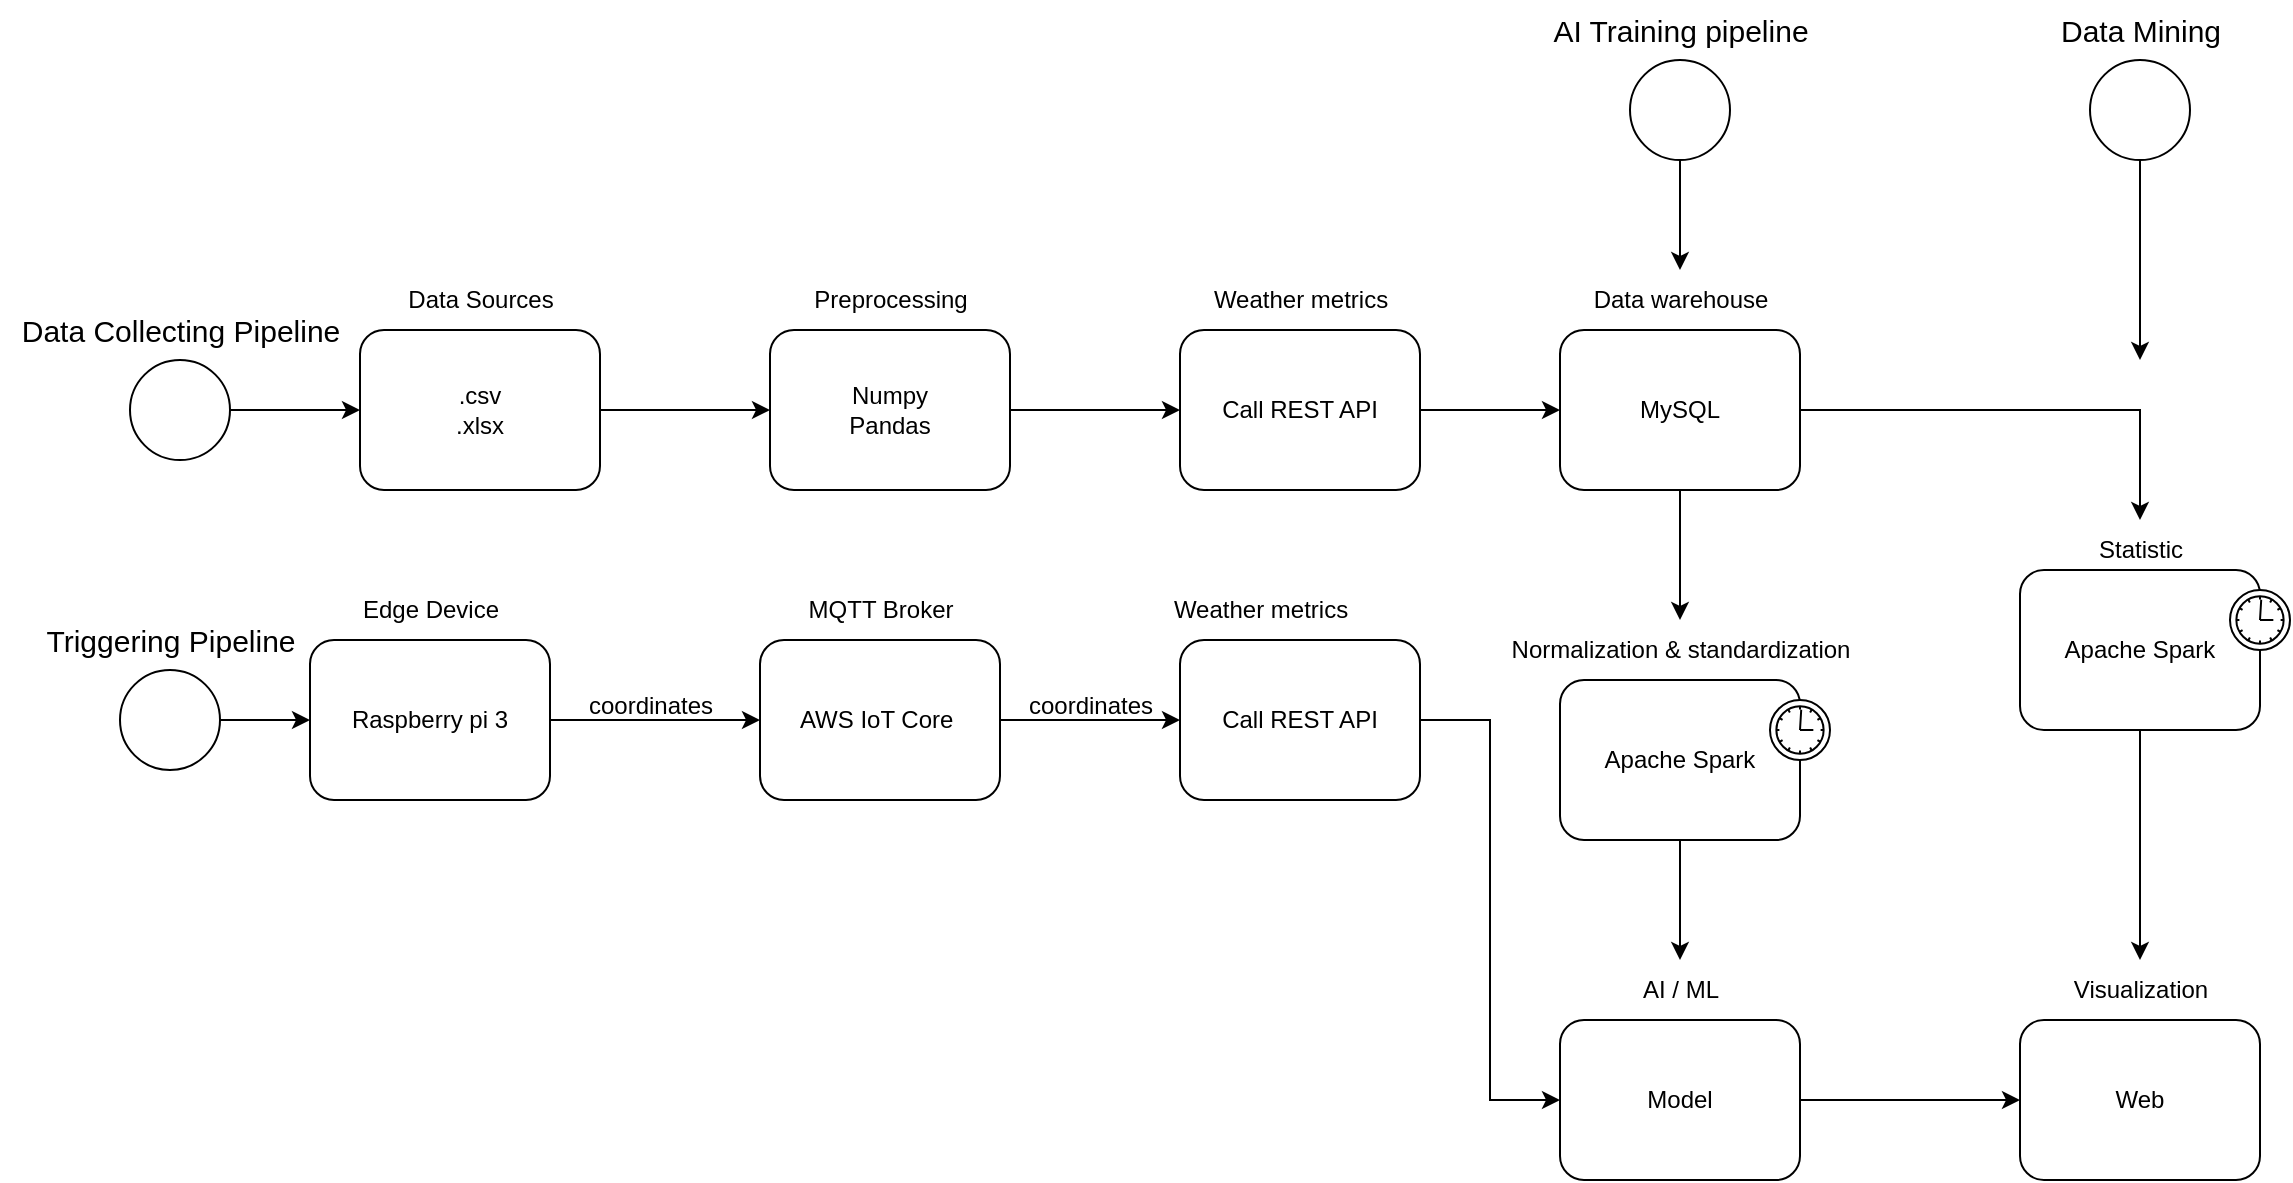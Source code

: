 <mxfile version="24.0.4" type="device">
  <diagram name="Page-1" id="2a216829-ef6e-dabb-86c1-c78162f3ba2b">
    <mxGraphModel dx="1364" dy="843" grid="1" gridSize="10" guides="1" tooltips="1" connect="1" arrows="1" fold="1" page="1" pageScale="1" pageWidth="850" pageHeight="1100" background="none" math="0" shadow="0">
      <root>
        <mxCell id="0" />
        <mxCell id="1" parent="0" />
        <mxCell id="743RhM92W-YSGagM0oRr-1" value="" style="shape=mxgraph.bpmn.shape;html=1;verticalLabelPosition=bottom;labelBackgroundColor=#ffffff;verticalAlign=top;perimeter=ellipsePerimeter;outline=standard;symbol=general;" parent="1" vertex="1">
          <mxGeometry x="497" y="780" width="50" height="50" as="geometry" />
        </mxCell>
        <mxCell id="743RhM92W-YSGagM0oRr-2" value=".csv&lt;br&gt;.xlsx" style="shape=ext;rounded=1;html=1;whiteSpace=wrap;" parent="1" vertex="1">
          <mxGeometry x="612" y="765" width="120" height="80" as="geometry" />
        </mxCell>
        <mxCell id="743RhM92W-YSGagM0oRr-3" value="Numpy&lt;br&gt;Pandas" style="shape=ext;rounded=1;html=1;whiteSpace=wrap;" parent="1" vertex="1">
          <mxGeometry x="817" y="765" width="120" height="80" as="geometry" />
        </mxCell>
        <mxCell id="743RhM92W-YSGagM0oRr-6" style="edgeStyle=orthogonalEdgeStyle;rounded=0;html=1;jettySize=auto;orthogonalLoop=1;" parent="1" source="743RhM92W-YSGagM0oRr-1" target="743RhM92W-YSGagM0oRr-2" edge="1">
          <mxGeometry relative="1" as="geometry" />
        </mxCell>
        <mxCell id="743RhM92W-YSGagM0oRr-9" style="edgeStyle=orthogonalEdgeStyle;rounded=0;html=1;jettySize=auto;orthogonalLoop=1;" parent="1" source="743RhM92W-YSGagM0oRr-2" target="743RhM92W-YSGagM0oRr-3" edge="1">
          <mxGeometry relative="1" as="geometry" />
        </mxCell>
        <mxCell id="743RhM92W-YSGagM0oRr-10" value="MySQL" style="shape=ext;rounded=1;html=1;whiteSpace=wrap;" parent="1" vertex="1">
          <mxGeometry x="1212" y="765" width="120" height="80" as="geometry" />
        </mxCell>
        <mxCell id="743RhM92W-YSGagM0oRr-11" value="Apache Spark" style="html=1;whiteSpace=wrap;rounded=1;" parent="1" vertex="1">
          <mxGeometry x="1212" y="940" width="120" height="80" as="geometry" />
        </mxCell>
        <mxCell id="743RhM92W-YSGagM0oRr-12" value="" style="shape=mxgraph.bpmn.timer_start;perimeter=ellipsePerimeter;html=1;labelPosition=right;labelBackgroundColor=#ffffff;align=left;" parent="743RhM92W-YSGagM0oRr-11" vertex="1">
          <mxGeometry x="1" width="30" height="30" relative="1" as="geometry">
            <mxPoint x="-15" y="10" as="offset" />
          </mxGeometry>
        </mxCell>
        <mxCell id="743RhM92W-YSGagM0oRr-13" style="edgeStyle=orthogonalEdgeStyle;rounded=0;html=1;jettySize=auto;orthogonalLoop=1;entryX=0;entryY=0.5;entryDx=0;entryDy=0;exitX=1;exitY=0.5;exitDx=0;exitDy=0;" parent="1" source="743RhM92W-YSGagM0oRr-3" target="743RhM92W-YSGagM0oRr-15" edge="1">
          <mxGeometry relative="1" as="geometry">
            <mxPoint x="777" y="815" as="sourcePoint" />
            <mxPoint x="827" y="815" as="targetPoint" />
          </mxGeometry>
        </mxCell>
        <mxCell id="743RhM92W-YSGagM0oRr-14" style="edgeStyle=orthogonalEdgeStyle;rounded=0;html=1;jettySize=auto;orthogonalLoop=1;exitX=0.5;exitY=1;exitDx=0;exitDy=0;" parent="1" source="743RhM92W-YSGagM0oRr-10" target="743RhM92W-YSGagM0oRr-21" edge="1">
          <mxGeometry relative="1" as="geometry">
            <mxPoint x="1132" y="815" as="sourcePoint" />
            <mxPoint x="1222" y="815" as="targetPoint" />
          </mxGeometry>
        </mxCell>
        <mxCell id="743RhM92W-YSGagM0oRr-15" value="Call REST API" style="shape=ext;rounded=1;html=1;whiteSpace=wrap;" parent="1" vertex="1">
          <mxGeometry x="1022" y="765" width="120" height="80" as="geometry" />
        </mxCell>
        <mxCell id="743RhM92W-YSGagM0oRr-16" style="edgeStyle=orthogonalEdgeStyle;rounded=0;html=1;jettySize=auto;orthogonalLoop=1;entryX=0;entryY=0.5;entryDx=0;entryDy=0;exitX=1;exitY=0.5;exitDx=0;exitDy=0;" parent="1" source="743RhM92W-YSGagM0oRr-15" target="743RhM92W-YSGagM0oRr-10" edge="1">
          <mxGeometry relative="1" as="geometry">
            <mxPoint x="1307" y="855" as="sourcePoint" />
            <mxPoint x="1307" y="910" as="targetPoint" />
          </mxGeometry>
        </mxCell>
        <mxCell id="743RhM92W-YSGagM0oRr-17" value="Data Sources" style="text;html=1;align=center;verticalAlign=middle;resizable=0;points=[];autosize=1;strokeColor=none;fillColor=none;" parent="1" vertex="1">
          <mxGeometry x="622" y="735" width="100" height="30" as="geometry" />
        </mxCell>
        <mxCell id="743RhM92W-YSGagM0oRr-18" value="Preprocessing" style="text;html=1;align=center;verticalAlign=middle;resizable=0;points=[];autosize=1;strokeColor=none;fillColor=none;" parent="1" vertex="1">
          <mxGeometry x="827" y="735" width="100" height="30" as="geometry" />
        </mxCell>
        <mxCell id="743RhM92W-YSGagM0oRr-19" value="Weather metrics" style="text;html=1;align=center;verticalAlign=middle;resizable=0;points=[];autosize=1;strokeColor=none;fillColor=none;" parent="1" vertex="1">
          <mxGeometry x="1027" y="735" width="110" height="30" as="geometry" />
        </mxCell>
        <mxCell id="743RhM92W-YSGagM0oRr-20" value="Data warehouse" style="text;html=1;align=center;verticalAlign=middle;resizable=0;points=[];autosize=1;strokeColor=none;fillColor=none;" parent="1" vertex="1">
          <mxGeometry x="1217" y="735" width="110" height="30" as="geometry" />
        </mxCell>
        <mxCell id="743RhM92W-YSGagM0oRr-21" value="Normalization &amp;amp; standardization" style="text;html=1;align=center;verticalAlign=middle;resizable=0;points=[];autosize=1;strokeColor=none;fillColor=none;" parent="1" vertex="1">
          <mxGeometry x="1177" y="910" width="190" height="30" as="geometry" />
        </mxCell>
        <mxCell id="743RhM92W-YSGagM0oRr-22" value="" style="shape=mxgraph.bpmn.shape;html=1;verticalLabelPosition=bottom;labelBackgroundColor=#ffffff;verticalAlign=top;perimeter=ellipsePerimeter;outline=standard;symbol=general;" parent="1" vertex="1">
          <mxGeometry x="1247" y="630" width="50" height="50" as="geometry" />
        </mxCell>
        <mxCell id="743RhM92W-YSGagM0oRr-23" style="edgeStyle=orthogonalEdgeStyle;rounded=0;html=1;jettySize=auto;orthogonalLoop=1;" parent="1" source="743RhM92W-YSGagM0oRr-22" target="743RhM92W-YSGagM0oRr-20" edge="1">
          <mxGeometry relative="1" as="geometry">
            <mxPoint x="1387" y="615" as="targetPoint" />
          </mxGeometry>
        </mxCell>
        <mxCell id="743RhM92W-YSGagM0oRr-24" value="AI Training pipeline" style="text;html=1;align=center;verticalAlign=middle;resizable=0;points=[];autosize=1;strokeColor=none;fillColor=none;fontSize=15;" parent="1" vertex="1">
          <mxGeometry x="1197" y="600" width="150" height="30" as="geometry" />
        </mxCell>
        <mxCell id="743RhM92W-YSGagM0oRr-25" value="Data Collecting Pipeline" style="text;html=1;align=center;verticalAlign=middle;resizable=0;points=[];autosize=1;strokeColor=none;fillColor=none;fontSize=15;" parent="1" vertex="1">
          <mxGeometry x="432" y="750" width="180" height="30" as="geometry" />
        </mxCell>
        <mxCell id="743RhM92W-YSGagM0oRr-26" value="" style="shape=mxgraph.bpmn.shape;html=1;verticalLabelPosition=bottom;labelBackgroundColor=#ffffff;verticalAlign=top;perimeter=ellipsePerimeter;outline=standard;symbol=general;" parent="1" vertex="1">
          <mxGeometry x="492" y="935" width="50" height="50" as="geometry" />
        </mxCell>
        <mxCell id="743RhM92W-YSGagM0oRr-27" value="Raspberry pi 3" style="shape=ext;rounded=1;html=1;whiteSpace=wrap;" parent="1" vertex="1">
          <mxGeometry x="587" y="920" width="120" height="80" as="geometry" />
        </mxCell>
        <mxCell id="743RhM92W-YSGagM0oRr-28" value="AWS IoT Core&lt;span style=&quot;white-space: pre;&quot;&gt;&#x9;&lt;/span&gt;" style="shape=ext;rounded=1;html=1;whiteSpace=wrap;" parent="1" vertex="1">
          <mxGeometry x="812" y="920" width="120" height="80" as="geometry" />
        </mxCell>
        <mxCell id="743RhM92W-YSGagM0oRr-29" style="edgeStyle=orthogonalEdgeStyle;rounded=0;html=1;jettySize=auto;orthogonalLoop=1;" parent="1" source="743RhM92W-YSGagM0oRr-26" target="743RhM92W-YSGagM0oRr-27" edge="1">
          <mxGeometry relative="1" as="geometry" />
        </mxCell>
        <mxCell id="743RhM92W-YSGagM0oRr-30" style="edgeStyle=orthogonalEdgeStyle;rounded=0;html=1;jettySize=auto;orthogonalLoop=1;" parent="1" source="743RhM92W-YSGagM0oRr-27" target="743RhM92W-YSGagM0oRr-28" edge="1">
          <mxGeometry relative="1" as="geometry" />
        </mxCell>
        <mxCell id="743RhM92W-YSGagM0oRr-31" style="edgeStyle=orthogonalEdgeStyle;rounded=0;html=1;jettySize=auto;orthogonalLoop=1;entryX=0;entryY=0.5;entryDx=0;entryDy=0;exitX=1;exitY=0.5;exitDx=0;exitDy=0;" parent="1" source="743RhM92W-YSGagM0oRr-28" target="743RhM92W-YSGagM0oRr-32" edge="1">
          <mxGeometry relative="1" as="geometry">
            <mxPoint x="772" y="970" as="sourcePoint" />
            <mxPoint x="822" y="970" as="targetPoint" />
          </mxGeometry>
        </mxCell>
        <mxCell id="743RhM92W-YSGagM0oRr-32" value="Call REST API" style="shape=ext;rounded=1;html=1;whiteSpace=wrap;" parent="1" vertex="1">
          <mxGeometry x="1022" y="920" width="120" height="80" as="geometry" />
        </mxCell>
        <mxCell id="743RhM92W-YSGagM0oRr-33" value="Edge Device" style="text;html=1;align=center;verticalAlign=middle;resizable=0;points=[];autosize=1;strokeColor=none;fillColor=none;" parent="1" vertex="1">
          <mxGeometry x="602" y="890" width="90" height="30" as="geometry" />
        </mxCell>
        <mxCell id="743RhM92W-YSGagM0oRr-34" value="MQTT Broker" style="text;html=1;align=center;verticalAlign=middle;resizable=0;points=[];autosize=1;strokeColor=none;fillColor=none;" parent="1" vertex="1">
          <mxGeometry x="822" y="890" width="100" height="30" as="geometry" />
        </mxCell>
        <mxCell id="743RhM92W-YSGagM0oRr-35" value="Weather metrics" style="text;html=1;align=center;verticalAlign=middle;resizable=0;points=[];autosize=1;strokeColor=none;fillColor=none;" parent="1" vertex="1">
          <mxGeometry x="1007" y="890" width="110" height="30" as="geometry" />
        </mxCell>
        <mxCell id="743RhM92W-YSGagM0oRr-36" value="Triggering Pipeline" style="text;html=1;align=center;verticalAlign=middle;resizable=0;points=[];autosize=1;strokeColor=none;fillColor=none;fontSize=15;" parent="1" vertex="1">
          <mxGeometry x="442" y="905" width="150" height="30" as="geometry" />
        </mxCell>
        <mxCell id="743RhM92W-YSGagM0oRr-37" value="Model" style="shape=ext;rounded=1;html=1;whiteSpace=wrap;" parent="1" vertex="1">
          <mxGeometry x="1212" y="1110" width="120" height="80" as="geometry" />
        </mxCell>
        <mxCell id="743RhM92W-YSGagM0oRr-38" value="AI / ML" style="text;html=1;align=center;verticalAlign=middle;resizable=0;points=[];autosize=1;strokeColor=none;fillColor=none;" parent="1" vertex="1">
          <mxGeometry x="1242" y="1080" width="60" height="30" as="geometry" />
        </mxCell>
        <mxCell id="743RhM92W-YSGagM0oRr-39" style="edgeStyle=orthogonalEdgeStyle;rounded=0;html=1;jettySize=auto;orthogonalLoop=1;exitX=0.5;exitY=1;exitDx=0;exitDy=0;" parent="1" source="743RhM92W-YSGagM0oRr-11" target="743RhM92W-YSGagM0oRr-38" edge="1">
          <mxGeometry relative="1" as="geometry">
            <mxPoint x="1282" y="855" as="sourcePoint" />
            <mxPoint x="1282" y="920" as="targetPoint" />
          </mxGeometry>
        </mxCell>
        <mxCell id="743RhM92W-YSGagM0oRr-40" style="edgeStyle=orthogonalEdgeStyle;rounded=0;html=1;jettySize=auto;orthogonalLoop=1;exitX=1;exitY=0.5;exitDx=0;exitDy=0;entryX=0;entryY=0.5;entryDx=0;entryDy=0;" parent="1" source="743RhM92W-YSGagM0oRr-32" target="743RhM92W-YSGagM0oRr-37" edge="1">
          <mxGeometry relative="1" as="geometry">
            <mxPoint x="1282" y="1030" as="sourcePoint" />
            <mxPoint x="1282" y="1090" as="targetPoint" />
          </mxGeometry>
        </mxCell>
        <mxCell id="743RhM92W-YSGagM0oRr-41" value="Apache Spark" style="html=1;whiteSpace=wrap;rounded=1;" parent="1" vertex="1">
          <mxGeometry x="1442" y="885" width="120" height="80" as="geometry" />
        </mxCell>
        <mxCell id="743RhM92W-YSGagM0oRr-42" value="" style="shape=mxgraph.bpmn.timer_start;perimeter=ellipsePerimeter;html=1;labelPosition=right;labelBackgroundColor=#ffffff;align=left;" parent="743RhM92W-YSGagM0oRr-41" vertex="1">
          <mxGeometry x="1" width="30" height="30" relative="1" as="geometry">
            <mxPoint x="-15" y="10" as="offset" />
          </mxGeometry>
        </mxCell>
        <mxCell id="743RhM92W-YSGagM0oRr-43" style="edgeStyle=orthogonalEdgeStyle;rounded=0;html=1;jettySize=auto;orthogonalLoop=1;exitX=1;exitY=0.5;exitDx=0;exitDy=0;" parent="1" source="743RhM92W-YSGagM0oRr-10" target="743RhM92W-YSGagM0oRr-44" edge="1">
          <mxGeometry relative="1" as="geometry">
            <mxPoint x="1137" y="815" as="sourcePoint" />
            <mxPoint x="1507" y="830" as="targetPoint" />
          </mxGeometry>
        </mxCell>
        <mxCell id="743RhM92W-YSGagM0oRr-44" value="Statistic" style="text;html=1;align=center;verticalAlign=middle;resizable=0;points=[];autosize=1;strokeColor=none;fillColor=none;" parent="1" vertex="1">
          <mxGeometry x="1467" y="860" width="70" height="30" as="geometry" />
        </mxCell>
        <mxCell id="743RhM92W-YSGagM0oRr-45" value="coordinates" style="text;html=1;align=center;verticalAlign=middle;resizable=0;points=[];autosize=1;strokeColor=none;fillColor=none;" parent="1" vertex="1">
          <mxGeometry x="712" y="938" width="90" height="30" as="geometry" />
        </mxCell>
        <mxCell id="743RhM92W-YSGagM0oRr-46" value="coordinates" style="text;html=1;align=center;verticalAlign=middle;resizable=0;points=[];autosize=1;strokeColor=none;fillColor=none;" parent="1" vertex="1">
          <mxGeometry x="932" y="938" width="90" height="30" as="geometry" />
        </mxCell>
        <mxCell id="743RhM92W-YSGagM0oRr-49" style="edgeStyle=orthogonalEdgeStyle;rounded=0;html=1;jettySize=auto;orthogonalLoop=1;entryX=0;entryY=0.5;entryDx=0;entryDy=0;exitX=1;exitY=0.5;exitDx=0;exitDy=0;" parent="1" source="743RhM92W-YSGagM0oRr-37" target="743RhM92W-YSGagM0oRr-50" edge="1">
          <mxGeometry relative="1" as="geometry">
            <mxPoint x="1342" y="815" as="sourcePoint" />
            <mxPoint x="1437" y="1150" as="targetPoint" />
          </mxGeometry>
        </mxCell>
        <mxCell id="743RhM92W-YSGagM0oRr-50" value="Web" style="shape=ext;rounded=1;html=1;whiteSpace=wrap;" parent="1" vertex="1">
          <mxGeometry x="1442" y="1110" width="120" height="80" as="geometry" />
        </mxCell>
        <mxCell id="743RhM92W-YSGagM0oRr-51" style="edgeStyle=orthogonalEdgeStyle;rounded=0;html=1;jettySize=auto;orthogonalLoop=1;exitX=0.5;exitY=1;exitDx=0;exitDy=0;" parent="1" source="743RhM92W-YSGagM0oRr-41" target="743RhM92W-YSGagM0oRr-52" edge="1">
          <mxGeometry relative="1" as="geometry">
            <mxPoint x="1342" y="1160" as="sourcePoint" />
            <mxPoint x="1627" y="1050" as="targetPoint" />
          </mxGeometry>
        </mxCell>
        <mxCell id="743RhM92W-YSGagM0oRr-52" value="Visualization" style="text;html=1;align=center;verticalAlign=middle;resizable=0;points=[];autosize=1;strokeColor=none;fillColor=none;" parent="1" vertex="1">
          <mxGeometry x="1457" y="1080" width="90" height="30" as="geometry" />
        </mxCell>
        <mxCell id="743RhM92W-YSGagM0oRr-53" value="" style="shape=mxgraph.bpmn.shape;html=1;verticalLabelPosition=bottom;labelBackgroundColor=#ffffff;verticalAlign=top;perimeter=ellipsePerimeter;outline=standard;symbol=general;" parent="1" vertex="1">
          <mxGeometry x="1477" y="630" width="50" height="50" as="geometry" />
        </mxCell>
        <mxCell id="743RhM92W-YSGagM0oRr-54" style="edgeStyle=orthogonalEdgeStyle;rounded=0;html=1;jettySize=auto;orthogonalLoop=1;" parent="1" source="743RhM92W-YSGagM0oRr-53" edge="1">
          <mxGeometry relative="1" as="geometry">
            <mxPoint x="1502" y="780" as="targetPoint" />
          </mxGeometry>
        </mxCell>
        <mxCell id="743RhM92W-YSGagM0oRr-55" value="Data Mining" style="text;html=1;align=center;verticalAlign=middle;resizable=0;points=[];autosize=1;strokeColor=none;fillColor=none;fontSize=15;" parent="1" vertex="1">
          <mxGeometry x="1452" y="600" width="100" height="30" as="geometry" />
        </mxCell>
      </root>
    </mxGraphModel>
  </diagram>
</mxfile>
